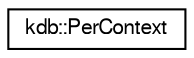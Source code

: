 digraph "Graphical Class Hierarchy"
{
  edge [fontname="FreeSans",fontsize="10",labelfontname="FreeSans",labelfontsize="10"];
  node [fontname="FreeSans",fontsize="10",shape=record];
  rankdir="LR";
  Node1 [label="kdb::PerContext",height=0.2,width=0.4,color="black", fillcolor="white", style="filled",URL="$structkdb_1_1PerContext.html",tooltip="A data structure that is stored by context inside the Coordinator."];
}
